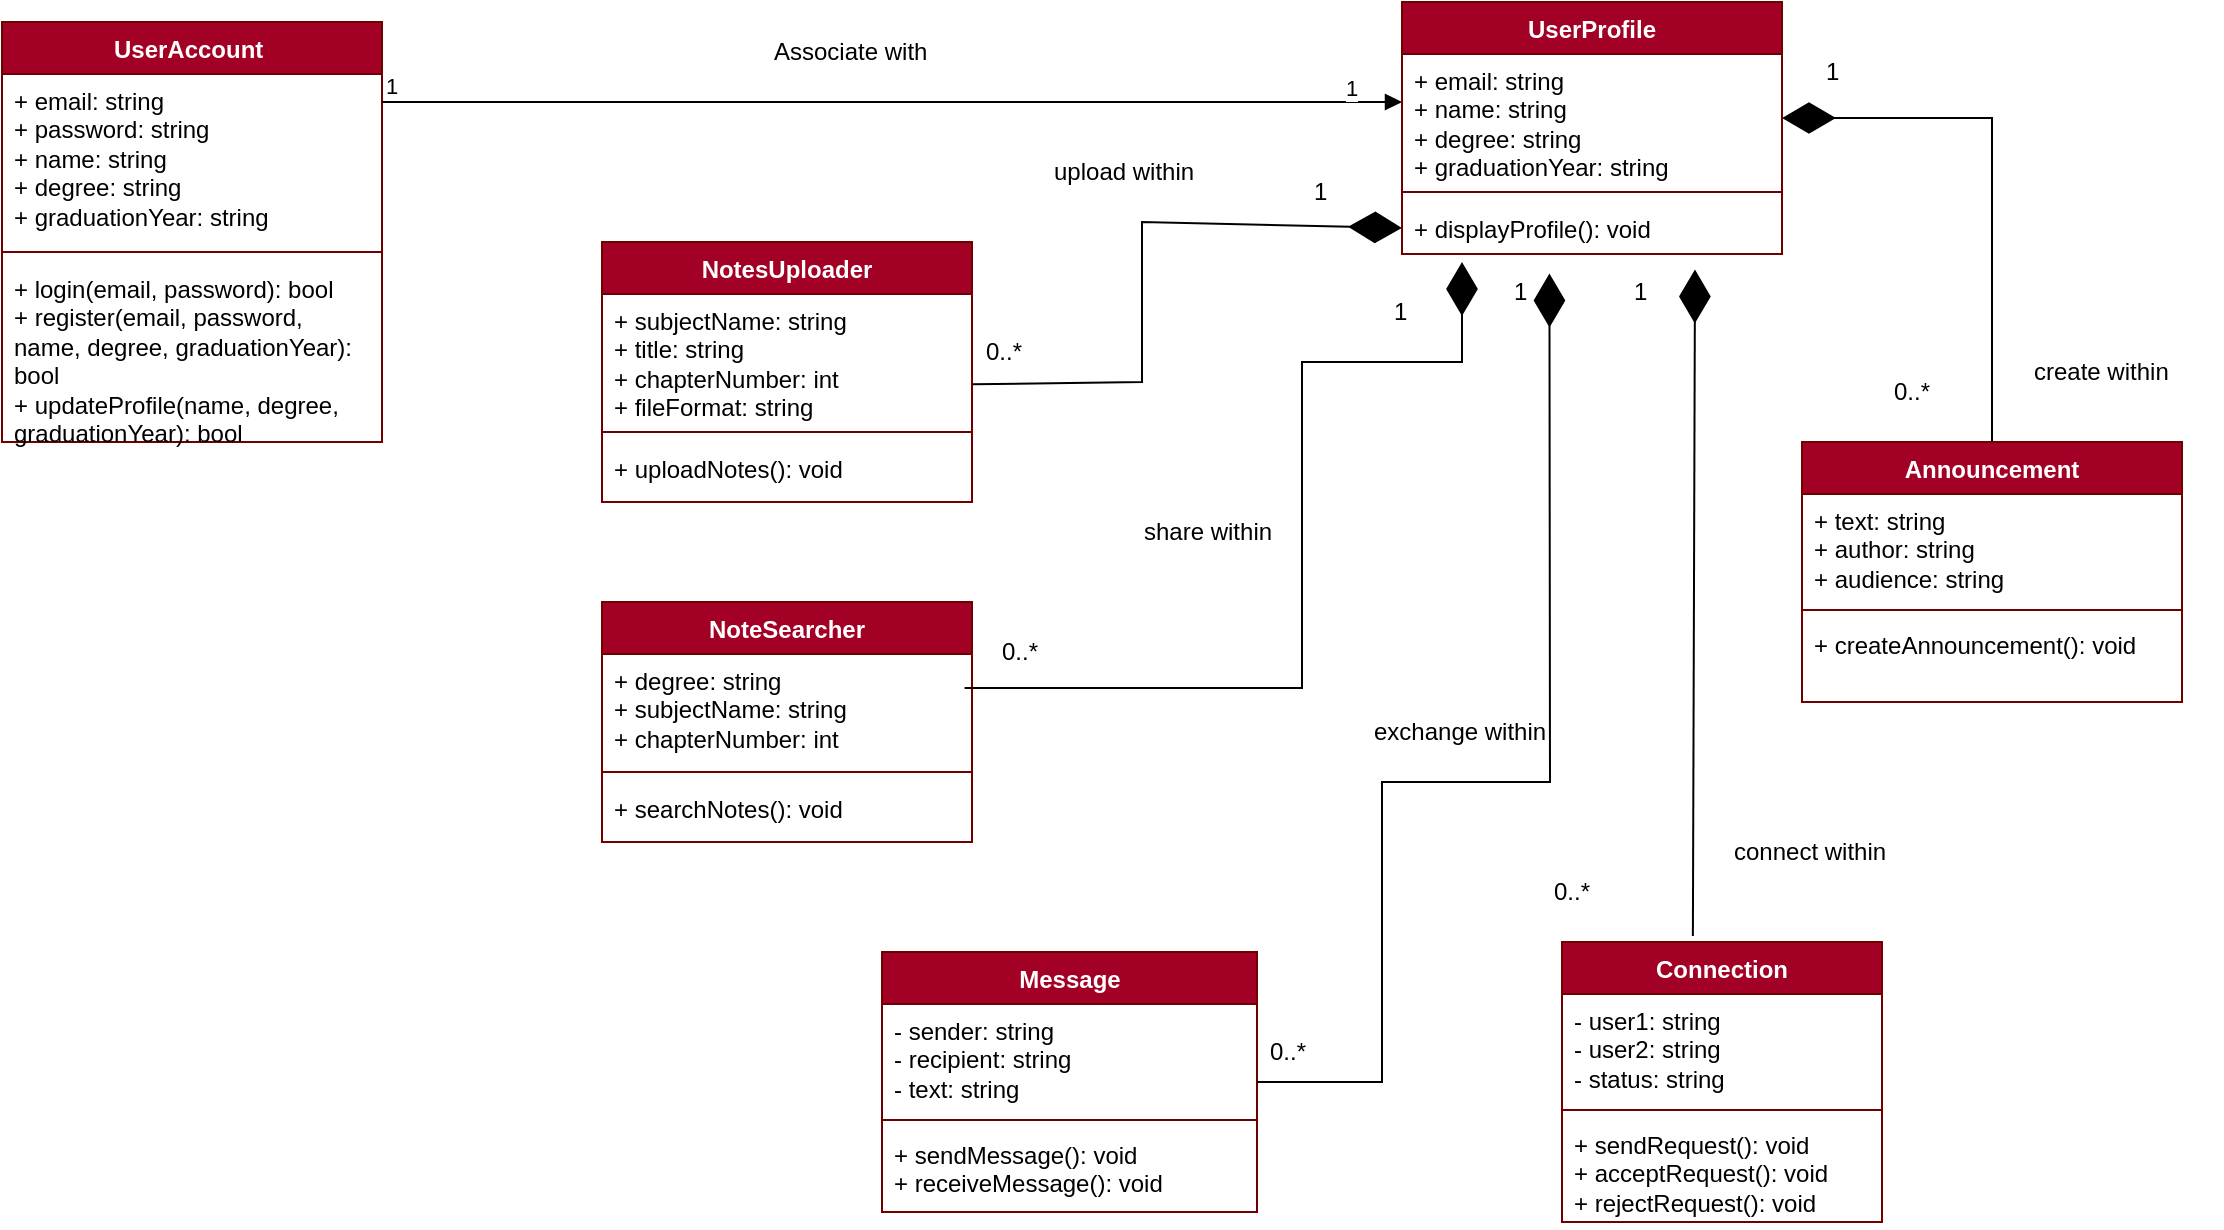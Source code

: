 <mxfile version="24.3.1" type="device">
  <diagram name="Page-1" id="hXD_X3mhvy2m2J4J_gic">
    <mxGraphModel dx="1222" dy="646" grid="1" gridSize="10" guides="1" tooltips="1" connect="1" arrows="1" fold="1" page="1" pageScale="1" pageWidth="850" pageHeight="1100" math="0" shadow="0">
      <root>
        <mxCell id="0" />
        <mxCell id="1" parent="0" />
        <mxCell id="qIsz3Cx6Iyp0Fplk25JB-41" value="UserProfile" style="swimlane;fontStyle=1;align=center;verticalAlign=top;childLayout=stackLayout;horizontal=1;startSize=26;horizontalStack=0;resizeParent=1;resizeParentMax=0;resizeLast=0;collapsible=1;marginBottom=0;whiteSpace=wrap;html=1;fillColor=#a20025;fontColor=#ffffff;strokeColor=#6F0000;" vertex="1" parent="1">
          <mxGeometry x="770" y="10" width="190" height="126" as="geometry" />
        </mxCell>
        <mxCell id="qIsz3Cx6Iyp0Fplk25JB-42" value="&lt;div&gt;+ email: string&amp;nbsp;&lt;/div&gt;&lt;div&gt;+ name: string&lt;/div&gt;&lt;div&gt;+ degree: string&lt;/div&gt;&lt;div&gt;+ graduationYear: string&lt;/div&gt;" style="text;strokeColor=none;fillColor=none;align=left;verticalAlign=top;spacingLeft=4;spacingRight=4;overflow=hidden;rotatable=0;points=[[0,0.5],[1,0.5]];portConstraint=eastwest;whiteSpace=wrap;html=1;" vertex="1" parent="qIsz3Cx6Iyp0Fplk25JB-41">
          <mxGeometry y="26" width="190" height="64" as="geometry" />
        </mxCell>
        <mxCell id="qIsz3Cx6Iyp0Fplk25JB-43" value="" style="line;strokeWidth=1;fillColor=none;align=left;verticalAlign=middle;spacingTop=-1;spacingLeft=3;spacingRight=3;rotatable=0;labelPosition=right;points=[];portConstraint=eastwest;strokeColor=inherit;" vertex="1" parent="qIsz3Cx6Iyp0Fplk25JB-41">
          <mxGeometry y="90" width="190" height="10" as="geometry" />
        </mxCell>
        <mxCell id="qIsz3Cx6Iyp0Fplk25JB-44" value="+ displayProfile(): void" style="text;strokeColor=none;fillColor=none;align=left;verticalAlign=top;spacingLeft=4;spacingRight=4;overflow=hidden;rotatable=0;points=[[0,0.5],[1,0.5]];portConstraint=eastwest;whiteSpace=wrap;html=1;" vertex="1" parent="qIsz3Cx6Iyp0Fplk25JB-41">
          <mxGeometry y="100" width="190" height="26" as="geometry" />
        </mxCell>
        <mxCell id="qIsz3Cx6Iyp0Fplk25JB-49" value="UserAccount&amp;nbsp;" style="swimlane;fontStyle=1;align=center;verticalAlign=top;childLayout=stackLayout;horizontal=1;startSize=26;horizontalStack=0;resizeParent=1;resizeParentMax=0;resizeLast=0;collapsible=1;marginBottom=0;whiteSpace=wrap;html=1;fillColor=#a20025;fontColor=#ffffff;strokeColor=#6F0000;" vertex="1" parent="1">
          <mxGeometry x="70" y="20" width="190" height="210" as="geometry" />
        </mxCell>
        <mxCell id="qIsz3Cx6Iyp0Fplk25JB-50" value="&lt;div&gt;+ email: string&lt;/div&gt;&lt;div&gt;+ password: string&lt;/div&gt;&lt;div&gt;+ name: string&lt;/div&gt;&lt;div&gt;+ degree: string&lt;/div&gt;&lt;div&gt;+ graduationYear: string&lt;/div&gt;" style="text;strokeColor=none;fillColor=none;align=left;verticalAlign=top;spacingLeft=4;spacingRight=4;overflow=hidden;rotatable=0;points=[[0,0.5],[1,0.5]];portConstraint=eastwest;whiteSpace=wrap;html=1;" vertex="1" parent="qIsz3Cx6Iyp0Fplk25JB-49">
          <mxGeometry y="26" width="190" height="84" as="geometry" />
        </mxCell>
        <mxCell id="qIsz3Cx6Iyp0Fplk25JB-51" value="" style="line;strokeWidth=1;fillColor=none;align=left;verticalAlign=middle;spacingTop=-1;spacingLeft=3;spacingRight=3;rotatable=0;labelPosition=right;points=[];portConstraint=eastwest;strokeColor=inherit;" vertex="1" parent="qIsz3Cx6Iyp0Fplk25JB-49">
          <mxGeometry y="110" width="190" height="10" as="geometry" />
        </mxCell>
        <mxCell id="qIsz3Cx6Iyp0Fplk25JB-52" value="&lt;div&gt;+ login(email, password): bool&amp;nbsp;&lt;/div&gt;&lt;div&gt;+ register(email, password, name, degree, graduationYear): bool&amp;nbsp;&lt;/div&gt;&lt;div&gt;+ updateProfile(name, degree, graduationYear): bool&lt;/div&gt;" style="text;strokeColor=none;fillColor=none;align=left;verticalAlign=top;spacingLeft=4;spacingRight=4;overflow=hidden;rotatable=0;points=[[0,0.5],[1,0.5]];portConstraint=eastwest;whiteSpace=wrap;html=1;" vertex="1" parent="qIsz3Cx6Iyp0Fplk25JB-49">
          <mxGeometry y="120" width="190" height="90" as="geometry" />
        </mxCell>
        <mxCell id="qIsz3Cx6Iyp0Fplk25JB-61" value="Connection" style="swimlane;fontStyle=1;align=center;verticalAlign=top;childLayout=stackLayout;horizontal=1;startSize=26;horizontalStack=0;resizeParent=1;resizeParentMax=0;resizeLast=0;collapsible=1;marginBottom=0;whiteSpace=wrap;html=1;fillColor=#a20025;fontColor=#ffffff;strokeColor=#6F0000;" vertex="1" parent="1">
          <mxGeometry x="850" y="480" width="160" height="140" as="geometry" />
        </mxCell>
        <mxCell id="qIsz3Cx6Iyp0Fplk25JB-62" value="&lt;div&gt;- user1: string&lt;/div&gt;&lt;div&gt;- user2: string&lt;/div&gt;&lt;div&gt;- status: string&lt;/div&gt;" style="text;strokeColor=none;fillColor=none;align=left;verticalAlign=top;spacingLeft=4;spacingRight=4;overflow=hidden;rotatable=0;points=[[0,0.5],[1,0.5]];portConstraint=eastwest;whiteSpace=wrap;html=1;" vertex="1" parent="qIsz3Cx6Iyp0Fplk25JB-61">
          <mxGeometry y="26" width="160" height="54" as="geometry" />
        </mxCell>
        <mxCell id="qIsz3Cx6Iyp0Fplk25JB-63" value="" style="line;strokeWidth=1;fillColor=none;align=left;verticalAlign=middle;spacingTop=-1;spacingLeft=3;spacingRight=3;rotatable=0;labelPosition=right;points=[];portConstraint=eastwest;strokeColor=inherit;" vertex="1" parent="qIsz3Cx6Iyp0Fplk25JB-61">
          <mxGeometry y="80" width="160" height="8" as="geometry" />
        </mxCell>
        <mxCell id="qIsz3Cx6Iyp0Fplk25JB-64" value="&lt;div&gt;+ sendRequest(): void&lt;/div&gt;&lt;div&gt;+ acceptRequest(): void&lt;/div&gt;&lt;div&gt;+ rejectRequest(): void&lt;/div&gt;" style="text;strokeColor=none;fillColor=none;align=left;verticalAlign=top;spacingLeft=4;spacingRight=4;overflow=hidden;rotatable=0;points=[[0,0.5],[1,0.5]];portConstraint=eastwest;whiteSpace=wrap;html=1;" vertex="1" parent="qIsz3Cx6Iyp0Fplk25JB-61">
          <mxGeometry y="88" width="160" height="52" as="geometry" />
        </mxCell>
        <mxCell id="qIsz3Cx6Iyp0Fplk25JB-65" value="Message" style="swimlane;fontStyle=1;align=center;verticalAlign=top;childLayout=stackLayout;horizontal=1;startSize=26;horizontalStack=0;resizeParent=1;resizeParentMax=0;resizeLast=0;collapsible=1;marginBottom=0;whiteSpace=wrap;html=1;fillColor=#a20025;fontColor=#ffffff;strokeColor=#6F0000;" vertex="1" parent="1">
          <mxGeometry x="510" y="485" width="187.5" height="130" as="geometry" />
        </mxCell>
        <mxCell id="qIsz3Cx6Iyp0Fplk25JB-66" value="&lt;div&gt;- sender: string&lt;/div&gt;&lt;div&gt;- recipient: string&lt;/div&gt;&lt;div&gt;- text: string&lt;/div&gt;" style="text;strokeColor=none;fillColor=none;align=left;verticalAlign=top;spacingLeft=4;spacingRight=4;overflow=hidden;rotatable=0;points=[[0,0.5],[1,0.5]];portConstraint=eastwest;whiteSpace=wrap;html=1;" vertex="1" parent="qIsz3Cx6Iyp0Fplk25JB-65">
          <mxGeometry y="26" width="187.5" height="54" as="geometry" />
        </mxCell>
        <mxCell id="qIsz3Cx6Iyp0Fplk25JB-67" value="" style="line;strokeWidth=1;fillColor=none;align=left;verticalAlign=middle;spacingTop=-1;spacingLeft=3;spacingRight=3;rotatable=0;labelPosition=right;points=[];portConstraint=eastwest;strokeColor=inherit;" vertex="1" parent="qIsz3Cx6Iyp0Fplk25JB-65">
          <mxGeometry y="80" width="187.5" height="8" as="geometry" />
        </mxCell>
        <mxCell id="qIsz3Cx6Iyp0Fplk25JB-68" value="&lt;div&gt;+ sendMessage(): void&amp;nbsp;&lt;/div&gt;&lt;div&gt;+ receiveMessage(): void&lt;/div&gt;" style="text;strokeColor=none;fillColor=none;align=left;verticalAlign=top;spacingLeft=4;spacingRight=4;overflow=hidden;rotatable=0;points=[[0,0.5],[1,0.5]];portConstraint=eastwest;whiteSpace=wrap;html=1;" vertex="1" parent="qIsz3Cx6Iyp0Fplk25JB-65">
          <mxGeometry y="88" width="187.5" height="42" as="geometry" />
        </mxCell>
        <mxCell id="qIsz3Cx6Iyp0Fplk25JB-70" value="Announcement" style="swimlane;fontStyle=1;align=center;verticalAlign=top;childLayout=stackLayout;horizontal=1;startSize=26;horizontalStack=0;resizeParent=1;resizeParentMax=0;resizeLast=0;collapsible=1;marginBottom=0;whiteSpace=wrap;html=1;fillColor=#a20025;fontColor=#ffffff;strokeColor=#6F0000;" vertex="1" parent="1">
          <mxGeometry x="970" y="230" width="190" height="130" as="geometry" />
        </mxCell>
        <mxCell id="qIsz3Cx6Iyp0Fplk25JB-71" value="&lt;div&gt;+ text: string&lt;/div&gt;&lt;div&gt;+ author: string&lt;/div&gt;&lt;div&gt;+ audience: string&lt;/div&gt;" style="text;strokeColor=none;fillColor=none;align=left;verticalAlign=top;spacingLeft=4;spacingRight=4;overflow=hidden;rotatable=0;points=[[0,0.5],[1,0.5]];portConstraint=eastwest;whiteSpace=wrap;html=1;" vertex="1" parent="qIsz3Cx6Iyp0Fplk25JB-70">
          <mxGeometry y="26" width="190" height="54" as="geometry" />
        </mxCell>
        <mxCell id="qIsz3Cx6Iyp0Fplk25JB-72" value="" style="line;strokeWidth=1;fillColor=none;align=left;verticalAlign=middle;spacingTop=-1;spacingLeft=3;spacingRight=3;rotatable=0;labelPosition=right;points=[];portConstraint=eastwest;strokeColor=inherit;" vertex="1" parent="qIsz3Cx6Iyp0Fplk25JB-70">
          <mxGeometry y="80" width="190" height="8" as="geometry" />
        </mxCell>
        <mxCell id="qIsz3Cx6Iyp0Fplk25JB-73" value="+ createAnnouncement(): void" style="text;strokeColor=none;fillColor=none;align=left;verticalAlign=top;spacingLeft=4;spacingRight=4;overflow=hidden;rotatable=0;points=[[0,0.5],[1,0.5]];portConstraint=eastwest;whiteSpace=wrap;html=1;" vertex="1" parent="qIsz3Cx6Iyp0Fplk25JB-70">
          <mxGeometry y="88" width="190" height="42" as="geometry" />
        </mxCell>
        <mxCell id="qIsz3Cx6Iyp0Fplk25JB-77" value="NoteSearcher" style="swimlane;fontStyle=1;align=center;verticalAlign=top;childLayout=stackLayout;horizontal=1;startSize=26;horizontalStack=0;resizeParent=1;resizeParentMax=0;resizeLast=0;collapsible=1;marginBottom=0;whiteSpace=wrap;html=1;fillColor=#a20025;fontColor=#ffffff;strokeColor=#6F0000;" vertex="1" parent="1">
          <mxGeometry x="370" y="310" width="185" height="120" as="geometry" />
        </mxCell>
        <mxCell id="qIsz3Cx6Iyp0Fplk25JB-78" value="&lt;div&gt;+ degree: string&amp;nbsp;&amp;nbsp;&lt;/div&gt;&lt;div&gt;+ subjectName: string&amp;nbsp;&amp;nbsp;&lt;/div&gt;&lt;div&gt;+ chapterNumber: int&lt;/div&gt;" style="text;strokeColor=none;fillColor=none;align=left;verticalAlign=top;spacingLeft=4;spacingRight=4;overflow=hidden;rotatable=0;points=[[0,0.5],[1,0.5]];portConstraint=eastwest;whiteSpace=wrap;html=1;" vertex="1" parent="qIsz3Cx6Iyp0Fplk25JB-77">
          <mxGeometry y="26" width="185" height="54" as="geometry" />
        </mxCell>
        <mxCell id="qIsz3Cx6Iyp0Fplk25JB-79" value="" style="line;strokeWidth=1;fillColor=none;align=left;verticalAlign=middle;spacingTop=-1;spacingLeft=3;spacingRight=3;rotatable=0;labelPosition=right;points=[];portConstraint=eastwest;strokeColor=inherit;" vertex="1" parent="qIsz3Cx6Iyp0Fplk25JB-77">
          <mxGeometry y="80" width="185" height="10" as="geometry" />
        </mxCell>
        <mxCell id="qIsz3Cx6Iyp0Fplk25JB-80" value="+ searchNotes(): void" style="text;strokeColor=none;fillColor=none;align=left;verticalAlign=top;spacingLeft=4;spacingRight=4;overflow=hidden;rotatable=0;points=[[0,0.5],[1,0.5]];portConstraint=eastwest;whiteSpace=wrap;html=1;" vertex="1" parent="qIsz3Cx6Iyp0Fplk25JB-77">
          <mxGeometry y="90" width="185" height="30" as="geometry" />
        </mxCell>
        <mxCell id="qIsz3Cx6Iyp0Fplk25JB-81" value="NotesUploader" style="swimlane;fontStyle=1;align=center;verticalAlign=top;childLayout=stackLayout;horizontal=1;startSize=26;horizontalStack=0;resizeParent=1;resizeParentMax=0;resizeLast=0;collapsible=1;marginBottom=0;whiteSpace=wrap;html=1;fillColor=#a20025;fontColor=#ffffff;strokeColor=#6F0000;" vertex="1" parent="1">
          <mxGeometry x="370" y="130" width="185" height="130" as="geometry" />
        </mxCell>
        <mxCell id="qIsz3Cx6Iyp0Fplk25JB-82" value="&lt;div&gt;+ subjectName: string&lt;/div&gt;&lt;div&gt;+ title: string&lt;/div&gt;&lt;div&gt;+ chapterNumber: int&lt;/div&gt;&lt;div&gt;+ fileFormat: string&amp;nbsp;&lt;/div&gt;" style="text;strokeColor=none;fillColor=none;align=left;verticalAlign=top;spacingLeft=4;spacingRight=4;overflow=hidden;rotatable=0;points=[[0,0.5],[1,0.5]];portConstraint=eastwest;whiteSpace=wrap;html=1;" vertex="1" parent="qIsz3Cx6Iyp0Fplk25JB-81">
          <mxGeometry y="26" width="185" height="64" as="geometry" />
        </mxCell>
        <mxCell id="qIsz3Cx6Iyp0Fplk25JB-83" value="" style="line;strokeWidth=1;fillColor=none;align=left;verticalAlign=middle;spacingTop=-1;spacingLeft=3;spacingRight=3;rotatable=0;labelPosition=right;points=[];portConstraint=eastwest;strokeColor=inherit;" vertex="1" parent="qIsz3Cx6Iyp0Fplk25JB-81">
          <mxGeometry y="90" width="185" height="10" as="geometry" />
        </mxCell>
        <mxCell id="qIsz3Cx6Iyp0Fplk25JB-84" value="+ uploadNotes(): void" style="text;strokeColor=none;fillColor=none;align=left;verticalAlign=top;spacingLeft=4;spacingRight=4;overflow=hidden;rotatable=0;points=[[0,0.5],[1,0.5]];portConstraint=eastwest;whiteSpace=wrap;html=1;" vertex="1" parent="qIsz3Cx6Iyp0Fplk25JB-81">
          <mxGeometry y="100" width="185" height="30" as="geometry" />
        </mxCell>
        <mxCell id="qIsz3Cx6Iyp0Fplk25JB-87" value="1" style="endArrow=block;endFill=1;html=1;edgeStyle=orthogonalEdgeStyle;align=left;verticalAlign=top;rounded=0;" edge="1" parent="1">
          <mxGeometry x="0.88" y="20" relative="1" as="geometry">
            <mxPoint x="260" y="60.0" as="sourcePoint" />
            <mxPoint x="770" y="60.0" as="targetPoint" />
            <Array as="points">
              <mxPoint x="260" y="60.0" />
            </Array>
            <mxPoint as="offset" />
          </mxGeometry>
        </mxCell>
        <mxCell id="qIsz3Cx6Iyp0Fplk25JB-88" value="1" style="edgeLabel;resizable=0;html=1;align=left;verticalAlign=bottom;" connectable="0" vertex="1" parent="qIsz3Cx6Iyp0Fplk25JB-87">
          <mxGeometry x="-1" relative="1" as="geometry" />
        </mxCell>
        <mxCell id="qIsz3Cx6Iyp0Fplk25JB-94" value="" style="endArrow=diamondThin;endFill=1;endSize=24;html=1;rounded=0;exitX=1.002;exitY=0.706;exitDx=0;exitDy=0;exitPerimeter=0;entryX=0;entryY=0.5;entryDx=0;entryDy=0;" edge="1" parent="1" source="qIsz3Cx6Iyp0Fplk25JB-82" target="qIsz3Cx6Iyp0Fplk25JB-44">
          <mxGeometry width="160" relative="1" as="geometry">
            <mxPoint x="490" y="310" as="sourcePoint" />
            <mxPoint x="640" y="110" as="targetPoint" />
            <Array as="points">
              <mxPoint x="640" y="200" />
              <mxPoint x="640" y="120" />
            </Array>
          </mxGeometry>
        </mxCell>
        <mxCell id="qIsz3Cx6Iyp0Fplk25JB-95" value="" style="endArrow=diamondThin;endFill=1;endSize=24;html=1;rounded=0;exitX=0.98;exitY=0.314;exitDx=0;exitDy=0;exitPerimeter=0;" edge="1" parent="1" source="qIsz3Cx6Iyp0Fplk25JB-78">
          <mxGeometry width="160" relative="1" as="geometry">
            <mxPoint x="490" y="310" as="sourcePoint" />
            <mxPoint x="800" y="140" as="targetPoint" />
            <Array as="points">
              <mxPoint x="720" y="353" />
              <mxPoint x="720" y="270" />
              <mxPoint x="720" y="190" />
              <mxPoint x="800" y="190" />
            </Array>
          </mxGeometry>
        </mxCell>
        <mxCell id="qIsz3Cx6Iyp0Fplk25JB-96" value="" style="endArrow=diamondThin;endFill=1;endSize=24;html=1;rounded=0;exitX=0.5;exitY=0;exitDx=0;exitDy=0;entryX=1;entryY=0.5;entryDx=0;entryDy=0;" edge="1" parent="1" source="qIsz3Cx6Iyp0Fplk25JB-70" target="qIsz3Cx6Iyp0Fplk25JB-42">
          <mxGeometry width="160" relative="1" as="geometry">
            <mxPoint x="490" y="310" as="sourcePoint" />
            <mxPoint x="1065" y="70" as="targetPoint" />
            <Array as="points">
              <mxPoint x="1065" y="68" />
            </Array>
          </mxGeometry>
        </mxCell>
        <mxCell id="qIsz3Cx6Iyp0Fplk25JB-97" value="" style="endArrow=diamondThin;endFill=1;endSize=24;html=1;rounded=0;exitX=1;exitY=0.5;exitDx=0;exitDy=0;entryX=0.388;entryY=1.377;entryDx=0;entryDy=0;entryPerimeter=0;" edge="1" parent="1" source="qIsz3Cx6Iyp0Fplk25JB-65" target="qIsz3Cx6Iyp0Fplk25JB-44">
          <mxGeometry width="160" relative="1" as="geometry">
            <mxPoint x="490" y="310" as="sourcePoint" />
            <mxPoint x="650" y="310" as="targetPoint" />
            <Array as="points">
              <mxPoint x="760" y="550" />
              <mxPoint x="760" y="400" />
              <mxPoint x="844" y="400" />
            </Array>
          </mxGeometry>
        </mxCell>
        <mxCell id="qIsz3Cx6Iyp0Fplk25JB-98" value="" style="endArrow=diamondThin;endFill=1;endSize=24;html=1;rounded=0;exitX=0.409;exitY=-0.021;exitDx=0;exitDy=0;exitPerimeter=0;entryX=0.771;entryY=1.298;entryDx=0;entryDy=0;entryPerimeter=0;" edge="1" parent="1" source="qIsz3Cx6Iyp0Fplk25JB-61" target="qIsz3Cx6Iyp0Fplk25JB-44">
          <mxGeometry width="160" relative="1" as="geometry">
            <mxPoint x="490" y="310" as="sourcePoint" />
            <mxPoint x="650" y="310" as="targetPoint" />
          </mxGeometry>
        </mxCell>
        <mxCell id="qIsz3Cx6Iyp0Fplk25JB-99" value="0..*" style="text;strokeColor=none;fillColor=none;align=left;verticalAlign=middle;spacingLeft=4;spacingRight=4;overflow=hidden;points=[[0,0.5],[1,0.5]];portConstraint=eastwest;rotatable=0;whiteSpace=wrap;html=1;" vertex="1" parent="1">
          <mxGeometry x="556" y="170" width="80" height="30" as="geometry" />
        </mxCell>
        <mxCell id="qIsz3Cx6Iyp0Fplk25JB-100" value="1" style="text;strokeColor=none;fillColor=none;align=left;verticalAlign=middle;spacingLeft=4;spacingRight=4;overflow=hidden;points=[[0,0.5],[1,0.5]];portConstraint=eastwest;rotatable=0;whiteSpace=wrap;html=1;" vertex="1" parent="1">
          <mxGeometry x="720" y="90" width="80" height="30" as="geometry" />
        </mxCell>
        <mxCell id="qIsz3Cx6Iyp0Fplk25JB-114" value="1" style="text;strokeColor=none;fillColor=none;align=left;verticalAlign=middle;spacingLeft=4;spacingRight=4;overflow=hidden;points=[[0,0.5],[1,0.5]];portConstraint=eastwest;rotatable=0;whiteSpace=wrap;html=1;" vertex="1" parent="1">
          <mxGeometry x="760" y="150" width="80" height="30" as="geometry" />
        </mxCell>
        <mxCell id="qIsz3Cx6Iyp0Fplk25JB-119" value="1" style="text;strokeColor=none;fillColor=none;align=left;verticalAlign=middle;spacingLeft=4;spacingRight=4;overflow=hidden;points=[[0,0.5],[1,0.5]];portConstraint=eastwest;rotatable=0;whiteSpace=wrap;html=1;" vertex="1" parent="1">
          <mxGeometry x="820" y="140" width="80" height="30" as="geometry" />
        </mxCell>
        <mxCell id="qIsz3Cx6Iyp0Fplk25JB-120" value="1" style="text;strokeColor=none;fillColor=none;align=left;verticalAlign=middle;spacingLeft=4;spacingRight=4;overflow=hidden;points=[[0,0.5],[1,0.5]];portConstraint=eastwest;rotatable=0;whiteSpace=wrap;html=1;" vertex="1" parent="1">
          <mxGeometry x="880" y="140" width="80" height="30" as="geometry" />
        </mxCell>
        <mxCell id="qIsz3Cx6Iyp0Fplk25JB-121" value="1" style="text;strokeColor=none;fillColor=none;align=left;verticalAlign=middle;spacingLeft=4;spacingRight=4;overflow=hidden;points=[[0,0.5],[1,0.5]];portConstraint=eastwest;rotatable=0;whiteSpace=wrap;html=1;" vertex="1" parent="1">
          <mxGeometry x="976.25" y="30" width="80" height="30" as="geometry" />
        </mxCell>
        <mxCell id="qIsz3Cx6Iyp0Fplk25JB-122" value="Associate with" style="text;strokeColor=none;fillColor=none;align=left;verticalAlign=middle;spacingLeft=4;spacingRight=4;overflow=hidden;points=[[0,0.5],[1,0.5]];portConstraint=eastwest;rotatable=0;whiteSpace=wrap;html=1;" vertex="1" parent="1">
          <mxGeometry x="450" y="20" width="120" height="30" as="geometry" />
        </mxCell>
        <mxCell id="qIsz3Cx6Iyp0Fplk25JB-123" value="upload within" style="text;strokeColor=none;fillColor=none;align=left;verticalAlign=middle;spacingLeft=4;spacingRight=4;overflow=hidden;points=[[0,0.5],[1,0.5]];portConstraint=eastwest;rotatable=0;whiteSpace=wrap;html=1;" vertex="1" parent="1">
          <mxGeometry x="590" y="80" width="100" height="30" as="geometry" />
        </mxCell>
        <mxCell id="qIsz3Cx6Iyp0Fplk25JB-124" value="share within" style="text;strokeColor=none;fillColor=none;align=left;verticalAlign=middle;spacingLeft=4;spacingRight=4;overflow=hidden;points=[[0,0.5],[1,0.5]];portConstraint=eastwest;rotatable=0;whiteSpace=wrap;html=1;" vertex="1" parent="1">
          <mxGeometry x="635" y="260" width="100" height="30" as="geometry" />
        </mxCell>
        <mxCell id="qIsz3Cx6Iyp0Fplk25JB-125" value="exchange within" style="text;strokeColor=none;fillColor=none;align=left;verticalAlign=middle;spacingLeft=4;spacingRight=4;overflow=hidden;points=[[0,0.5],[1,0.5]];portConstraint=eastwest;rotatable=0;whiteSpace=wrap;html=1;" vertex="1" parent="1">
          <mxGeometry x="750" y="360" width="100" height="30" as="geometry" />
        </mxCell>
        <mxCell id="qIsz3Cx6Iyp0Fplk25JB-127" value="create within" style="text;strokeColor=none;fillColor=none;align=left;verticalAlign=middle;spacingLeft=4;spacingRight=4;overflow=hidden;points=[[0,0.5],[1,0.5]];portConstraint=eastwest;rotatable=0;whiteSpace=wrap;html=1;" vertex="1" parent="1">
          <mxGeometry x="1080" y="180" width="100" height="30" as="geometry" />
        </mxCell>
        <mxCell id="qIsz3Cx6Iyp0Fplk25JB-128" value="connect within" style="text;strokeColor=none;fillColor=none;align=left;verticalAlign=middle;spacingLeft=4;spacingRight=4;overflow=hidden;points=[[0,0.5],[1,0.5]];portConstraint=eastwest;rotatable=0;whiteSpace=wrap;html=1;" vertex="1" parent="1">
          <mxGeometry x="930" y="420" width="100" height="30" as="geometry" />
        </mxCell>
        <mxCell id="qIsz3Cx6Iyp0Fplk25JB-130" value="0..*" style="text;strokeColor=none;fillColor=none;align=left;verticalAlign=middle;spacingLeft=4;spacingRight=4;overflow=hidden;points=[[0,0.5],[1,0.5]];portConstraint=eastwest;rotatable=0;whiteSpace=wrap;html=1;" vertex="1" parent="1">
          <mxGeometry x="563.75" y="320" width="80" height="30" as="geometry" />
        </mxCell>
        <mxCell id="qIsz3Cx6Iyp0Fplk25JB-134" value="0..*" style="text;strokeColor=none;fillColor=none;align=left;verticalAlign=middle;spacingLeft=4;spacingRight=4;overflow=hidden;points=[[0,0.5],[1,0.5]];portConstraint=eastwest;rotatable=0;whiteSpace=wrap;html=1;" vertex="1" parent="1">
          <mxGeometry x="697.5" y="520" width="80" height="30" as="geometry" />
        </mxCell>
        <mxCell id="qIsz3Cx6Iyp0Fplk25JB-135" value="0..*" style="text;strokeColor=none;fillColor=none;align=left;verticalAlign=middle;spacingLeft=4;spacingRight=4;overflow=hidden;points=[[0,0.5],[1,0.5]];portConstraint=eastwest;rotatable=0;whiteSpace=wrap;html=1;" vertex="1" parent="1">
          <mxGeometry x="840" y="440" width="80" height="30" as="geometry" />
        </mxCell>
        <mxCell id="qIsz3Cx6Iyp0Fplk25JB-136" value="0..*" style="text;strokeColor=none;fillColor=none;align=left;verticalAlign=middle;spacingLeft=4;spacingRight=4;overflow=hidden;points=[[0,0.5],[1,0.5]];portConstraint=eastwest;rotatable=0;whiteSpace=wrap;html=1;" vertex="1" parent="1">
          <mxGeometry x="1010" y="190" width="80" height="30" as="geometry" />
        </mxCell>
      </root>
    </mxGraphModel>
  </diagram>
</mxfile>
